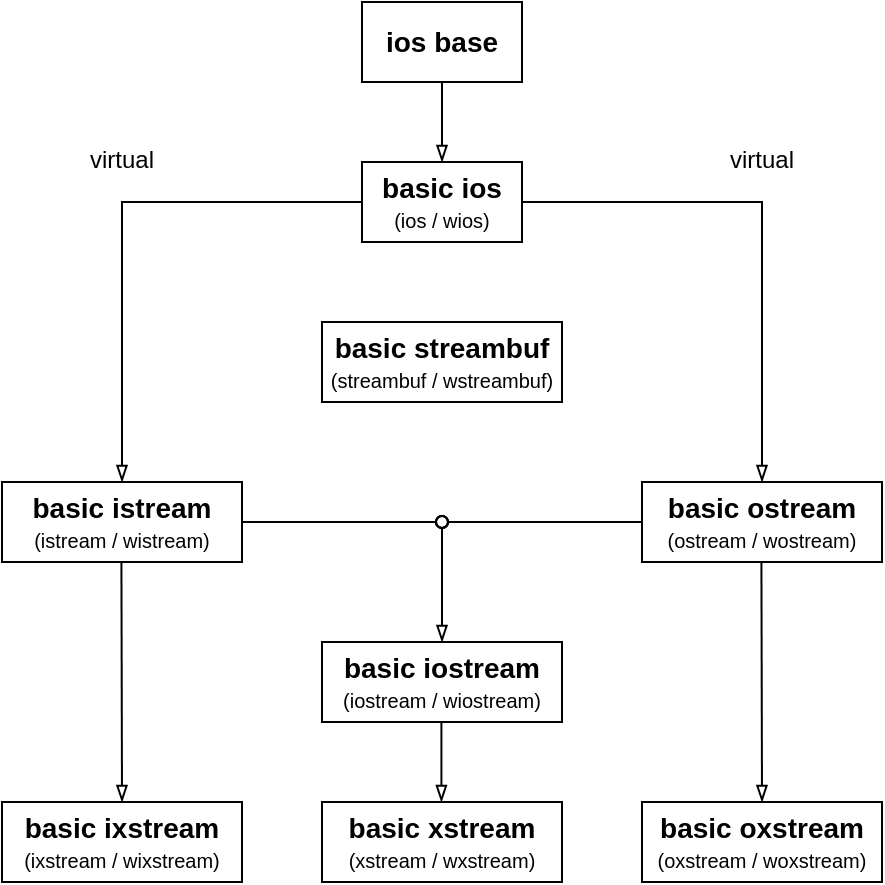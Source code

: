 <mxfile version="26.1.1">
  <diagram name="Страница — 1" id="DQ8imi5eh9gdpLCtXENQ">
    <mxGraphModel dx="943" dy="543" grid="1" gridSize="10" guides="1" tooltips="1" connect="1" arrows="1" fold="1" page="0" pageScale="1" pageWidth="827" pageHeight="1169" math="0" shadow="0">
      <root>
        <mxCell id="0" />
        <mxCell id="1" parent="0" />
        <mxCell id="uXNf4TVWvwjsxXdPjGZj-1" value="&lt;b&gt;&lt;font style=&quot;font-size: 14px;&quot;&gt;ios base&lt;/font&gt;&lt;/b&gt;" style="rounded=0;whiteSpace=wrap;html=1;fontFamily=Helvetica;" parent="1" vertex="1">
          <mxGeometry x="380" y="200" width="80" height="40" as="geometry" />
        </mxCell>
        <mxCell id="uXNf4TVWvwjsxXdPjGZj-2" value="&lt;b&gt;&lt;font style=&quot;font-size: 14px;&quot;&gt;basic ios&lt;/font&gt;&lt;/b&gt;&lt;div&gt;&lt;span style=&quot;font-size: 10px;&quot;&gt;&lt;font style=&quot;&quot;&gt;(ios / wios)&lt;/font&gt;&lt;/span&gt;&lt;/div&gt;" style="rounded=0;whiteSpace=wrap;html=1;fontFamily=Helvetica;" parent="1" vertex="1">
          <mxGeometry x="380" y="280" width="80" height="40" as="geometry" />
        </mxCell>
        <mxCell id="uXNf4TVWvwjsxXdPjGZj-3" value="&lt;b&gt;&lt;font style=&quot;font-size: 14px;&quot;&gt;basic istream&lt;/font&gt;&lt;/b&gt;&lt;div&gt;&lt;span style=&quot;font-size: 10px; background-color: initial;&quot;&gt;(istream / wistream)&lt;/span&gt;&lt;/div&gt;" style="rounded=0;whiteSpace=wrap;html=1;fontFamily=Helvetica;" parent="1" vertex="1">
          <mxGeometry x="200" y="440" width="120" height="40" as="geometry" />
        </mxCell>
        <mxCell id="uXNf4TVWvwjsxXdPjGZj-4" value="&lt;b&gt;&lt;font style=&quot;font-size: 14px;&quot;&gt;basic ostream&lt;/font&gt;&lt;/b&gt;&lt;div&gt;&lt;span style=&quot;background-color: initial; font-size: 10px;&quot;&gt;&lt;font&gt;(ostream / wo&lt;/font&gt;&lt;/span&gt;&lt;span style=&quot;background-color: initial; font-size: 10px;&quot;&gt;stream)&lt;/span&gt;&lt;/div&gt;" style="rounded=0;whiteSpace=wrap;html=1;fontFamily=Helvetica;" parent="1" vertex="1">
          <mxGeometry x="520" y="440" width="120" height="40" as="geometry" />
        </mxCell>
        <mxCell id="uXNf4TVWvwjsxXdPjGZj-5" value="&lt;b&gt;&lt;font style=&quot;font-size: 14px;&quot;&gt;basic iostream&lt;/font&gt;&lt;/b&gt;&lt;div&gt;&lt;span style=&quot;background-color: initial; font-size: 10px;&quot;&gt;&lt;font&gt;(iostream / wio&lt;/font&gt;&lt;/span&gt;&lt;span style=&quot;background-color: initial; font-size: 10px;&quot;&gt;stream)&lt;/span&gt;&lt;/div&gt;" style="rounded=0;whiteSpace=wrap;html=1;fontFamily=Helvetica;" parent="1" vertex="1">
          <mxGeometry x="360" y="520" width="120" height="40" as="geometry" />
        </mxCell>
        <mxCell id="uXNf4TVWvwjsxXdPjGZj-6" value="" style="endArrow=none;html=1;rounded=0;exitX=0.5;exitY=0;exitDx=0;exitDy=0;entryX=0;entryY=0.5;entryDx=0;entryDy=0;endFill=0;fontFamily=Helvetica;startFill=0;startArrow=blockThin;" parent="1" source="uXNf4TVWvwjsxXdPjGZj-3" target="uXNf4TVWvwjsxXdPjGZj-2" edge="1">
          <mxGeometry width="50" height="50" relative="1" as="geometry">
            <mxPoint x="250" y="310" as="sourcePoint" />
            <mxPoint x="300" y="260" as="targetPoint" />
            <Array as="points">
              <mxPoint x="260" y="300" />
            </Array>
          </mxGeometry>
        </mxCell>
        <mxCell id="uXNf4TVWvwjsxXdPjGZj-7" value="" style="endArrow=none;html=1;rounded=0;entryX=1;entryY=0.5;entryDx=0;entryDy=0;endFill=0;exitX=0.5;exitY=0;exitDx=0;exitDy=0;fontFamily=Helvetica;startFill=0;startArrow=blockThin;" parent="1" source="uXNf4TVWvwjsxXdPjGZj-4" target="uXNf4TVWvwjsxXdPjGZj-2" edge="1">
          <mxGeometry width="50" height="50" relative="1" as="geometry">
            <mxPoint x="570" y="330" as="sourcePoint" />
            <mxPoint x="390" y="310" as="targetPoint" />
            <Array as="points">
              <mxPoint x="580" y="300" />
            </Array>
          </mxGeometry>
        </mxCell>
        <mxCell id="uXNf4TVWvwjsxXdPjGZj-9" value="" style="endArrow=none;html=1;rounded=0;exitX=0.5;exitY=0;exitDx=0;exitDy=0;entryX=0.5;entryY=1;entryDx=0;entryDy=0;endFill=0;fontFamily=Helvetica;startFill=0;startArrow=blockThin;" parent="1" source="uXNf4TVWvwjsxXdPjGZj-2" target="uXNf4TVWvwjsxXdPjGZj-1" edge="1">
          <mxGeometry width="50" height="50" relative="1" as="geometry">
            <mxPoint x="490" y="270" as="sourcePoint" />
            <mxPoint x="540" y="220" as="targetPoint" />
          </mxGeometry>
        </mxCell>
        <mxCell id="uXNf4TVWvwjsxXdPjGZj-11" value="&lt;font&gt;virtual&lt;/font&gt;" style="text;html=1;align=center;verticalAlign=middle;whiteSpace=wrap;rounded=0;fontFamily=Helvetica;" parent="1" vertex="1">
          <mxGeometry x="220" y="259" width="80" height="40" as="geometry" />
        </mxCell>
        <mxCell id="uXNf4TVWvwjsxXdPjGZj-14" value="&lt;b&gt;&lt;font style=&quot;font-size: 14px;&quot;&gt;basic oxstream&lt;/font&gt;&lt;/b&gt;&lt;div&gt;&lt;span style=&quot;background-color: initial; font-size: 10px;&quot;&gt;&lt;font&gt;(oxstream / wox&lt;/font&gt;&lt;/span&gt;&lt;span style=&quot;background-color: initial; font-size: 10px;&quot;&gt;stream)&lt;/span&gt;&lt;/div&gt;" style="rounded=0;whiteSpace=wrap;html=1;fontFamily=Helvetica;" parent="1" vertex="1">
          <mxGeometry x="520" y="600" width="120" height="40" as="geometry" />
        </mxCell>
        <mxCell id="uXNf4TVWvwjsxXdPjGZj-15" value="&lt;b&gt;&lt;font style=&quot;font-size: 14px;&quot;&gt;basic ixstream&lt;/font&gt;&lt;/b&gt;&lt;div&gt;&lt;span style=&quot;font-size: 10px; background-color: initial;&quot;&gt;(ixstream / wixstream)&lt;/span&gt;&lt;/div&gt;" style="rounded=0;whiteSpace=wrap;html=1;fontFamily=Helvetica;" parent="1" vertex="1">
          <mxGeometry x="200" y="600" width="120" height="40" as="geometry" />
        </mxCell>
        <mxCell id="uXNf4TVWvwjsxXdPjGZj-16" value="&lt;b&gt;&lt;font style=&quot;font-size: 14px;&quot;&gt;basic xstream&lt;/font&gt;&lt;/b&gt;&lt;div&gt;&lt;span style=&quot;background-color: initial; font-size: 10px;&quot;&gt;&lt;font&gt;(xstream / wx&lt;/font&gt;&lt;/span&gt;&lt;span style=&quot;background-color: initial; font-size: 10px;&quot;&gt;stream)&lt;/span&gt;&lt;/div&gt;" style="rounded=0;whiteSpace=wrap;html=1;fontFamily=Helvetica;" parent="1" vertex="1">
          <mxGeometry x="360" y="600" width="120" height="40" as="geometry" />
        </mxCell>
        <mxCell id="uXNf4TVWvwjsxXdPjGZj-17" value="" style="endArrow=none;html=1;rounded=0;exitX=0.5;exitY=0;exitDx=0;exitDy=0;entryX=0.5;entryY=1;entryDx=0;entryDy=0;endFill=0;fontFamily=Helvetica;startFill=0;startArrow=blockThin;" parent="1" edge="1" source="uXNf4TVWvwjsxXdPjGZj-15">
          <mxGeometry width="50" height="50" relative="1" as="geometry">
            <mxPoint x="259.71" y="520" as="sourcePoint" />
            <mxPoint x="259.71" y="480" as="targetPoint" />
          </mxGeometry>
        </mxCell>
        <mxCell id="uXNf4TVWvwjsxXdPjGZj-18" value="" style="endArrow=none;html=1;rounded=0;exitX=0.5;exitY=0;exitDx=0;exitDy=0;entryX=0.5;entryY=1;entryDx=0;entryDy=0;endFill=0;fontFamily=Helvetica;startFill=0;startArrow=blockThin;" parent="1" edge="1">
          <mxGeometry width="50" height="50" relative="1" as="geometry">
            <mxPoint x="419.71" y="600" as="sourcePoint" />
            <mxPoint x="419.71" y="560" as="targetPoint" />
          </mxGeometry>
        </mxCell>
        <mxCell id="uXNf4TVWvwjsxXdPjGZj-19" value="" style="endArrow=none;html=1;rounded=0;exitX=0.5;exitY=0;exitDx=0;exitDy=0;entryX=0.5;entryY=1;entryDx=0;entryDy=0;endFill=0;fontFamily=Helvetica;startFill=0;startArrow=blockThin;" parent="1" edge="1" source="uXNf4TVWvwjsxXdPjGZj-14">
          <mxGeometry width="50" height="50" relative="1" as="geometry">
            <mxPoint x="579.71" y="520" as="sourcePoint" />
            <mxPoint x="579.71" y="480" as="targetPoint" />
          </mxGeometry>
        </mxCell>
        <mxCell id="5mokgpeEaxBPW0fvR2Iq-12" value="&lt;b&gt;&lt;font style=&quot;font-size: 14px;&quot;&gt;basic streambuf&lt;/font&gt;&lt;/b&gt;&lt;div&gt;&lt;font style=&quot;font-size: 10px;&quot;&gt;(streambuf / wstreambuf)&lt;/font&gt;&lt;/div&gt;" style="rounded=0;whiteSpace=wrap;html=1;fontFamily=Helvetica;" parent="1" vertex="1">
          <mxGeometry x="360" y="360" width="120" height="40" as="geometry" />
        </mxCell>
        <mxCell id="tt8CwCLD8RiFsPgzTU63-1" value="&lt;font&gt;virtual&lt;/font&gt;" style="text;html=1;align=center;verticalAlign=middle;whiteSpace=wrap;rounded=0;fontFamily=Helvetica;" parent="1" vertex="1">
          <mxGeometry x="540" y="259" width="80" height="40" as="geometry" />
        </mxCell>
        <mxCell id="HcYr_ZRlxIs8V9ediCQU-1" value="" style="endArrow=oval;html=1;rounded=0;exitX=1;exitY=0.5;exitDx=0;exitDy=0;endFill=0;" edge="1" parent="1" source="uXNf4TVWvwjsxXdPjGZj-3">
          <mxGeometry width="50" height="50" relative="1" as="geometry">
            <mxPoint x="390" y="500" as="sourcePoint" />
            <mxPoint x="420" y="460" as="targetPoint" />
          </mxGeometry>
        </mxCell>
        <mxCell id="HcYr_ZRlxIs8V9ediCQU-2" value="" style="endArrow=none;html=1;rounded=0;entryX=0;entryY=0.5;entryDx=0;entryDy=0;startArrow=oval;startFill=0;" edge="1" parent="1" target="uXNf4TVWvwjsxXdPjGZj-4">
          <mxGeometry width="50" height="50" relative="1" as="geometry">
            <mxPoint x="420" y="460" as="sourcePoint" />
            <mxPoint x="480" y="450" as="targetPoint" />
          </mxGeometry>
        </mxCell>
        <mxCell id="HcYr_ZRlxIs8V9ediCQU-3" value="" style="endArrow=oval;html=1;rounded=0;endFill=0;exitX=0.5;exitY=0;exitDx=0;exitDy=0;startArrow=blockThin;startFill=0;" edge="1" parent="1" source="uXNf4TVWvwjsxXdPjGZj-5">
          <mxGeometry width="50" height="50" relative="1" as="geometry">
            <mxPoint x="330" y="520" as="sourcePoint" />
            <mxPoint x="420" y="460" as="targetPoint" />
          </mxGeometry>
        </mxCell>
      </root>
    </mxGraphModel>
  </diagram>
</mxfile>
